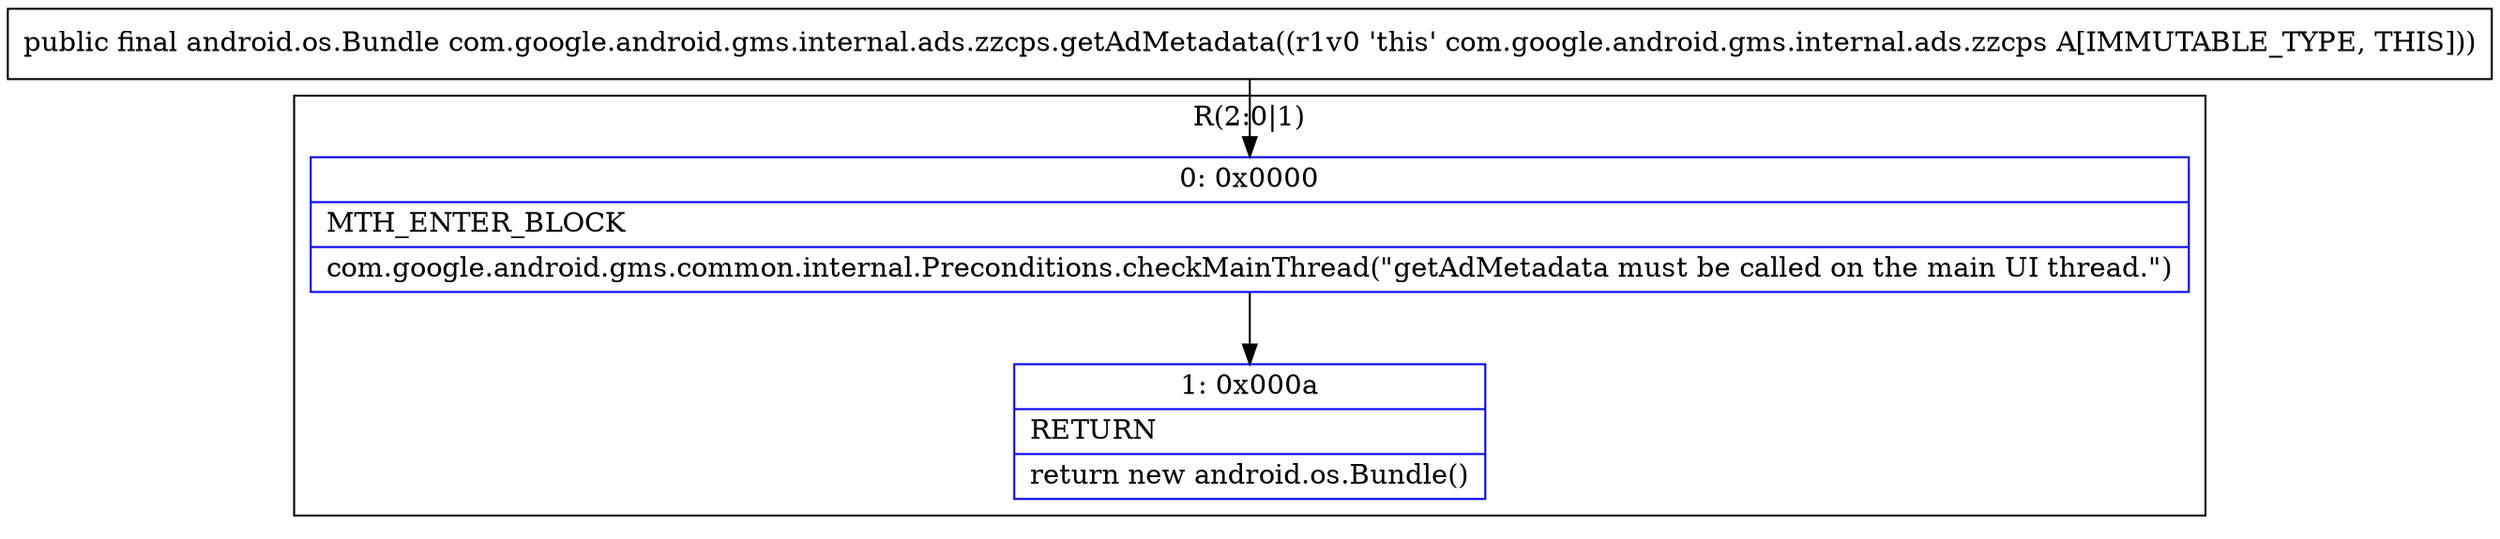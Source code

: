 digraph "CFG forcom.google.android.gms.internal.ads.zzcps.getAdMetadata()Landroid\/os\/Bundle;" {
subgraph cluster_Region_1377319654 {
label = "R(2:0|1)";
node [shape=record,color=blue];
Node_0 [shape=record,label="{0\:\ 0x0000|MTH_ENTER_BLOCK\l|com.google.android.gms.common.internal.Preconditions.checkMainThread(\"getAdMetadata must be called on the main UI thread.\")\l}"];
Node_1 [shape=record,label="{1\:\ 0x000a|RETURN\l|return new android.os.Bundle()\l}"];
}
MethodNode[shape=record,label="{public final android.os.Bundle com.google.android.gms.internal.ads.zzcps.getAdMetadata((r1v0 'this' com.google.android.gms.internal.ads.zzcps A[IMMUTABLE_TYPE, THIS])) }"];
MethodNode -> Node_0;
Node_0 -> Node_1;
}

